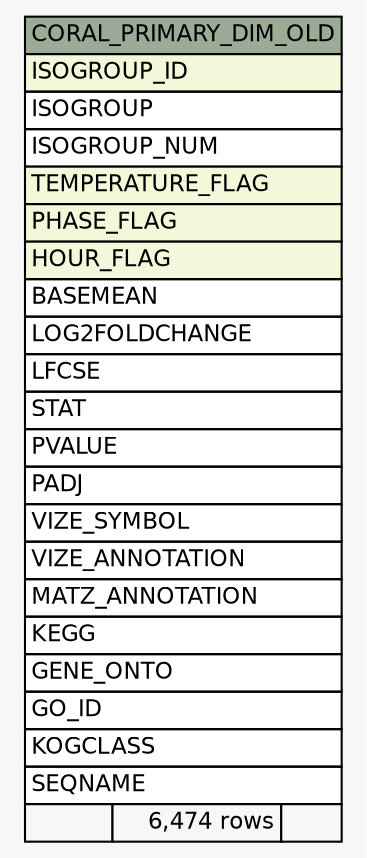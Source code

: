 // dot 2.38.0 on Windows 10 10.0
// SchemaSpy rev Unknown
digraph "CORAL_PRIMARY_DIM_OLD" {
  graph [
    rankdir="RL"
    bgcolor="#f7f7f7"
    nodesep="0.18"
    ranksep="0.46"
    fontname="Helvetica"
    fontsize="11"
  ];
  node [
    fontname="Helvetica"
    fontsize="11"
    shape="plaintext"
  ];
  edge [
    arrowsize="0.8"
  ];
  "CORAL_PRIMARY_DIM_OLD" [
    label=<
    <TABLE BORDER="0" CELLBORDER="1" CELLSPACING="0" BGCOLOR="#ffffff">
      <TR><TD COLSPAN="3" BGCOLOR="#9bab96" ALIGN="CENTER">CORAL_PRIMARY_DIM_OLD</TD></TR>
      <TR><TD PORT="ISOGROUP_ID" COLSPAN="3" BGCOLOR="#f4f7da" ALIGN="LEFT">ISOGROUP_ID</TD></TR>
      <TR><TD PORT="ISOGROUP" COLSPAN="3" ALIGN="LEFT">ISOGROUP</TD></TR>
      <TR><TD PORT="ISOGROUP_NUM" COLSPAN="3" ALIGN="LEFT">ISOGROUP_NUM</TD></TR>
      <TR><TD PORT="TEMPERATURE_FLAG" COLSPAN="3" BGCOLOR="#f4f7da" ALIGN="LEFT">TEMPERATURE_FLAG</TD></TR>
      <TR><TD PORT="PHASE_FLAG" COLSPAN="3" BGCOLOR="#f4f7da" ALIGN="LEFT">PHASE_FLAG</TD></TR>
      <TR><TD PORT="HOUR_FLAG" COLSPAN="3" BGCOLOR="#f4f7da" ALIGN="LEFT">HOUR_FLAG</TD></TR>
      <TR><TD PORT="BASEMEAN" COLSPAN="3" ALIGN="LEFT">BASEMEAN</TD></TR>
      <TR><TD PORT="LOG2FOLDCHANGE" COLSPAN="3" ALIGN="LEFT">LOG2FOLDCHANGE</TD></TR>
      <TR><TD PORT="LFCSE" COLSPAN="3" ALIGN="LEFT">LFCSE</TD></TR>
      <TR><TD PORT="STAT" COLSPAN="3" ALIGN="LEFT">STAT</TD></TR>
      <TR><TD PORT="PVALUE" COLSPAN="3" ALIGN="LEFT">PVALUE</TD></TR>
      <TR><TD PORT="PADJ" COLSPAN="3" ALIGN="LEFT">PADJ</TD></TR>
      <TR><TD PORT="VIZE_SYMBOL" COLSPAN="3" ALIGN="LEFT">VIZE_SYMBOL</TD></TR>
      <TR><TD PORT="VIZE_ANNOTATION" COLSPAN="3" ALIGN="LEFT">VIZE_ANNOTATION</TD></TR>
      <TR><TD PORT="MATZ_ANNOTATION" COLSPAN="3" ALIGN="LEFT">MATZ_ANNOTATION</TD></TR>
      <TR><TD PORT="KEGG" COLSPAN="3" ALIGN="LEFT">KEGG</TD></TR>
      <TR><TD PORT="GENE_ONTO" COLSPAN="3" ALIGN="LEFT">GENE_ONTO</TD></TR>
      <TR><TD PORT="GO_ID" COLSPAN="3" ALIGN="LEFT">GO_ID</TD></TR>
      <TR><TD PORT="KOGCLASS" COLSPAN="3" ALIGN="LEFT">KOGCLASS</TD></TR>
      <TR><TD PORT="SEQNAME" COLSPAN="3" ALIGN="LEFT">SEQNAME</TD></TR>
      <TR><TD ALIGN="LEFT" BGCOLOR="#f7f7f7">  </TD><TD ALIGN="RIGHT" BGCOLOR="#f7f7f7">6,474 rows</TD><TD ALIGN="RIGHT" BGCOLOR="#f7f7f7">  </TD></TR>
    </TABLE>>
    URL="tables/CORAL_PRIMARY_DIM_OLD.html"
    tooltip="CORAL_PRIMARY_DIM_OLD"
  ];
}
